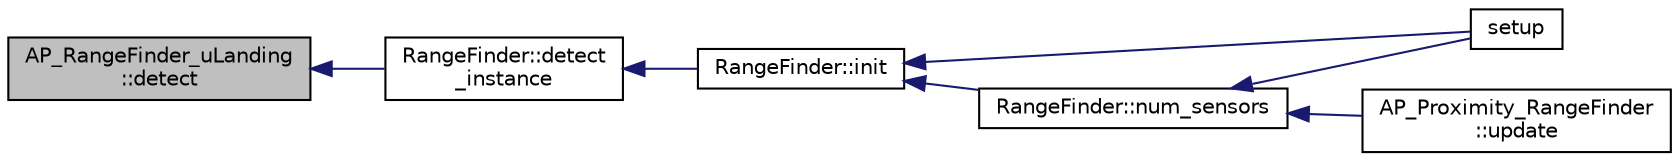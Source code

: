 digraph "AP_RangeFinder_uLanding::detect"
{
 // INTERACTIVE_SVG=YES
  edge [fontname="Helvetica",fontsize="10",labelfontname="Helvetica",labelfontsize="10"];
  node [fontname="Helvetica",fontsize="10",shape=record];
  rankdir="LR";
  Node1 [label="AP_RangeFinder_uLanding\l::detect",height=0.2,width=0.4,color="black", fillcolor="grey75", style="filled", fontcolor="black"];
  Node1 -> Node2 [dir="back",color="midnightblue",fontsize="10",style="solid",fontname="Helvetica"];
  Node2 [label="RangeFinder::detect\l_instance",height=0.2,width=0.4,color="black", fillcolor="white", style="filled",URL="$classRangeFinder.html#a7f7f9dce880eb37d53df67cba39bdda9"];
  Node2 -> Node3 [dir="back",color="midnightblue",fontsize="10",style="solid",fontname="Helvetica"];
  Node3 [label="RangeFinder::init",height=0.2,width=0.4,color="black", fillcolor="white", style="filled",URL="$classRangeFinder.html#a1c2d6a488e35a856814b5d48ca3d5d9e"];
  Node3 -> Node4 [dir="back",color="midnightblue",fontsize="10",style="solid",fontname="Helvetica"];
  Node4 [label="setup",height=0.2,width=0.4,color="black", fillcolor="white", style="filled",URL="$RFIND__test_8cpp.html#a4fc01d736fe50cf5b977f755b675f11d"];
  Node3 -> Node5 [dir="back",color="midnightblue",fontsize="10",style="solid",fontname="Helvetica"];
  Node5 [label="RangeFinder::num_sensors",height=0.2,width=0.4,color="black", fillcolor="white", style="filled",URL="$classRangeFinder.html#a95856f52f03d5234d587600faedcbfaf"];
  Node5 -> Node6 [dir="back",color="midnightblue",fontsize="10",style="solid",fontname="Helvetica"];
  Node6 [label="AP_Proximity_RangeFinder\l::update",height=0.2,width=0.4,color="black", fillcolor="white", style="filled",URL="$classAP__Proximity__RangeFinder.html#a00972bd55509a984f8a71c4cfdb78445"];
  Node5 -> Node4 [dir="back",color="midnightblue",fontsize="10",style="solid",fontname="Helvetica"];
}
